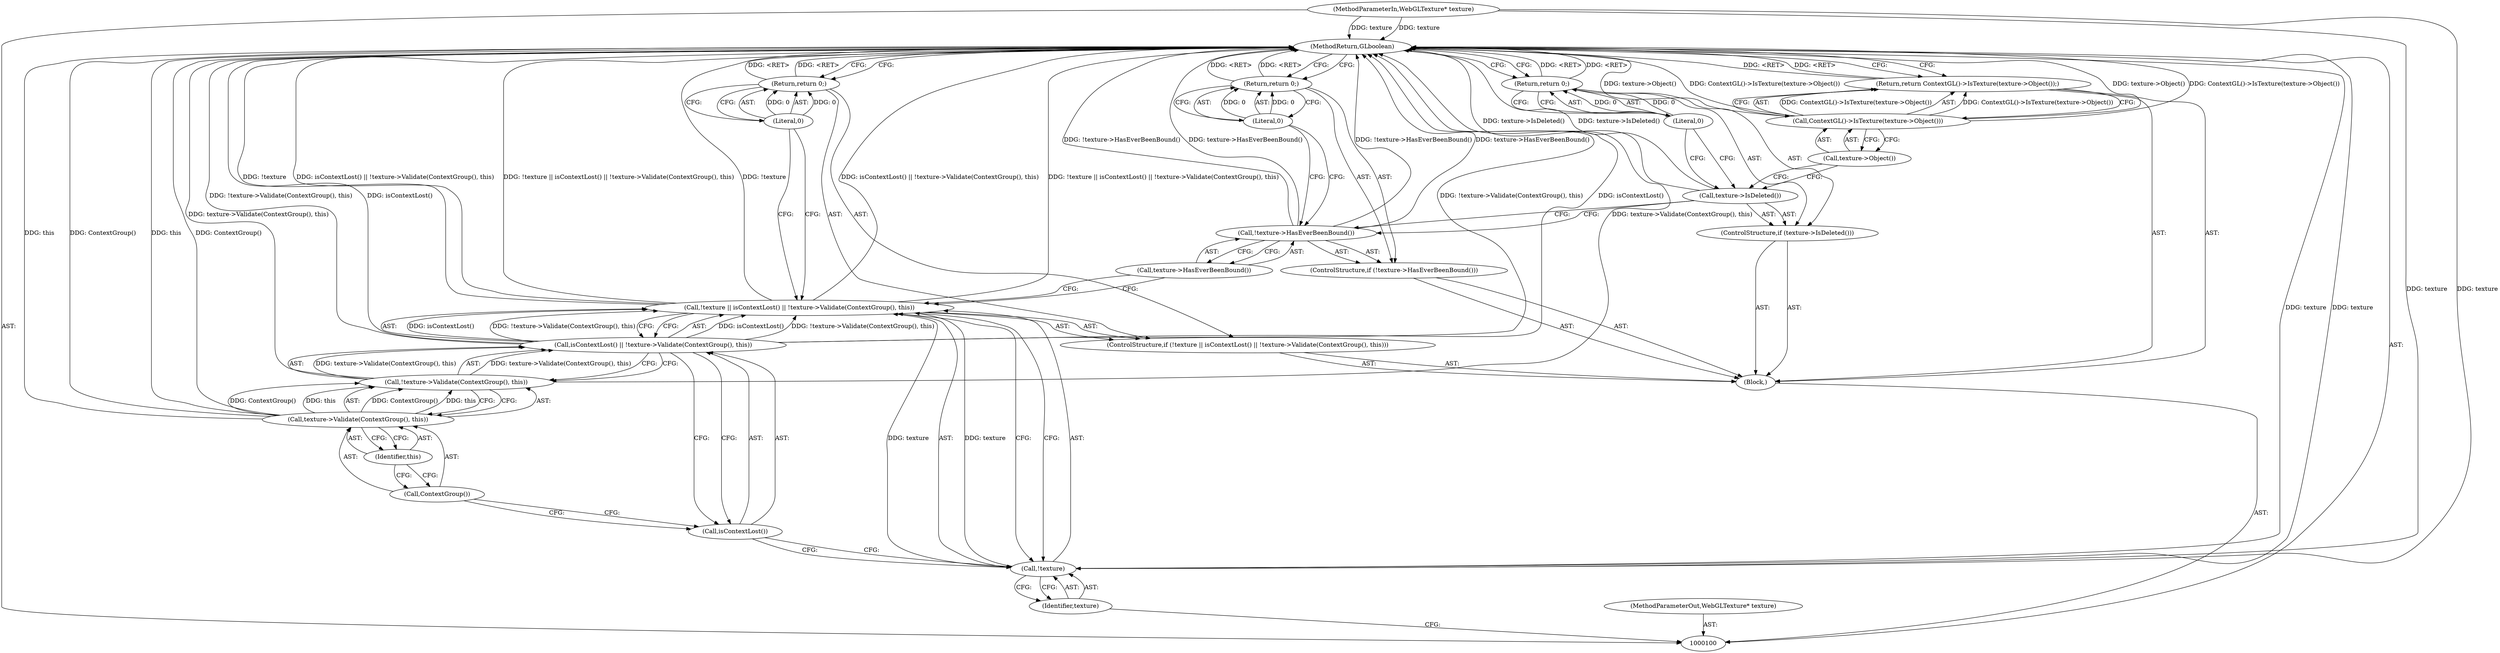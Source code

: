 digraph "0_Chrome_98095c718d7580b5d6715e5bfd8698234ecb4470_10" {
"1000127" [label="(MethodReturn,GLboolean)"];
"1000101" [label="(MethodParameterIn,WebGLTexture* texture)"];
"1000167" [label="(MethodParameterOut,WebGLTexture* texture)"];
"1000102" [label="(Block,)"];
"1000124" [label="(Return,return ContextGL()->IsTexture(texture->Object());)"];
"1000126" [label="(Call,texture->Object())"];
"1000125" [label="(Call,ContextGL()->IsTexture(texture->Object()))"];
"1000107" [label="(Call,isContextLost() || !texture->Validate(ContextGroup(), this))"];
"1000108" [label="(Call,isContextLost())"];
"1000103" [label="(ControlStructure,if (!texture || isContextLost() || !texture->Validate(ContextGroup(), this)))"];
"1000109" [label="(Call,!texture->Validate(ContextGroup(), this))"];
"1000110" [label="(Call,texture->Validate(ContextGroup(), this))"];
"1000111" [label="(Call,ContextGroup())"];
"1000104" [label="(Call,!texture || isContextLost() || !texture->Validate(ContextGroup(), this))"];
"1000105" [label="(Call,!texture)"];
"1000106" [label="(Identifier,texture)"];
"1000112" [label="(Identifier,this)"];
"1000114" [label="(Literal,0)"];
"1000113" [label="(Return,return 0;)"];
"1000115" [label="(ControlStructure,if (!texture->HasEverBeenBound()))"];
"1000116" [label="(Call,!texture->HasEverBeenBound())"];
"1000117" [label="(Call,texture->HasEverBeenBound())"];
"1000119" [label="(Literal,0)"];
"1000118" [label="(Return,return 0;)"];
"1000120" [label="(ControlStructure,if (texture->IsDeleted()))"];
"1000121" [label="(Call,texture->IsDeleted())"];
"1000123" [label="(Literal,0)"];
"1000122" [label="(Return,return 0;)"];
"1000127" -> "1000100"  [label="AST: "];
"1000127" -> "1000113"  [label="CFG: "];
"1000127" -> "1000118"  [label="CFG: "];
"1000127" -> "1000122"  [label="CFG: "];
"1000127" -> "1000124"  [label="CFG: "];
"1000122" -> "1000127"  [label="DDG: <RET>"];
"1000118" -> "1000127"  [label="DDG: <RET>"];
"1000116" -> "1000127"  [label="DDG: texture->HasEverBeenBound()"];
"1000116" -> "1000127"  [label="DDG: !texture->HasEverBeenBound()"];
"1000125" -> "1000127"  [label="DDG: texture->Object()"];
"1000125" -> "1000127"  [label="DDG: ContextGL()->IsTexture(texture->Object())"];
"1000107" -> "1000127"  [label="DDG: isContextLost()"];
"1000107" -> "1000127"  [label="DDG: !texture->Validate(ContextGroup(), this)"];
"1000104" -> "1000127"  [label="DDG: isContextLost() || !texture->Validate(ContextGroup(), this)"];
"1000104" -> "1000127"  [label="DDG: !texture || isContextLost() || !texture->Validate(ContextGroup(), this)"];
"1000104" -> "1000127"  [label="DDG: !texture"];
"1000121" -> "1000127"  [label="DDG: texture->IsDeleted()"];
"1000110" -> "1000127"  [label="DDG: this"];
"1000110" -> "1000127"  [label="DDG: ContextGroup()"];
"1000101" -> "1000127"  [label="DDG: texture"];
"1000109" -> "1000127"  [label="DDG: texture->Validate(ContextGroup(), this)"];
"1000105" -> "1000127"  [label="DDG: texture"];
"1000124" -> "1000127"  [label="DDG: <RET>"];
"1000113" -> "1000127"  [label="DDG: <RET>"];
"1000101" -> "1000100"  [label="AST: "];
"1000101" -> "1000127"  [label="DDG: texture"];
"1000101" -> "1000105"  [label="DDG: texture"];
"1000167" -> "1000100"  [label="AST: "];
"1000102" -> "1000100"  [label="AST: "];
"1000103" -> "1000102"  [label="AST: "];
"1000115" -> "1000102"  [label="AST: "];
"1000120" -> "1000102"  [label="AST: "];
"1000124" -> "1000102"  [label="AST: "];
"1000124" -> "1000102"  [label="AST: "];
"1000124" -> "1000125"  [label="CFG: "];
"1000125" -> "1000124"  [label="AST: "];
"1000127" -> "1000124"  [label="CFG: "];
"1000124" -> "1000127"  [label="DDG: <RET>"];
"1000125" -> "1000124"  [label="DDG: ContextGL()->IsTexture(texture->Object())"];
"1000126" -> "1000125"  [label="AST: "];
"1000126" -> "1000121"  [label="CFG: "];
"1000125" -> "1000126"  [label="CFG: "];
"1000125" -> "1000124"  [label="AST: "];
"1000125" -> "1000126"  [label="CFG: "];
"1000126" -> "1000125"  [label="AST: "];
"1000124" -> "1000125"  [label="CFG: "];
"1000125" -> "1000127"  [label="DDG: texture->Object()"];
"1000125" -> "1000127"  [label="DDG: ContextGL()->IsTexture(texture->Object())"];
"1000125" -> "1000124"  [label="DDG: ContextGL()->IsTexture(texture->Object())"];
"1000107" -> "1000104"  [label="AST: "];
"1000107" -> "1000108"  [label="CFG: "];
"1000107" -> "1000109"  [label="CFG: "];
"1000108" -> "1000107"  [label="AST: "];
"1000109" -> "1000107"  [label="AST: "];
"1000104" -> "1000107"  [label="CFG: "];
"1000107" -> "1000127"  [label="DDG: isContextLost()"];
"1000107" -> "1000127"  [label="DDG: !texture->Validate(ContextGroup(), this)"];
"1000107" -> "1000104"  [label="DDG: isContextLost()"];
"1000107" -> "1000104"  [label="DDG: !texture->Validate(ContextGroup(), this)"];
"1000109" -> "1000107"  [label="DDG: texture->Validate(ContextGroup(), this)"];
"1000108" -> "1000107"  [label="AST: "];
"1000108" -> "1000105"  [label="CFG: "];
"1000111" -> "1000108"  [label="CFG: "];
"1000107" -> "1000108"  [label="CFG: "];
"1000103" -> "1000102"  [label="AST: "];
"1000104" -> "1000103"  [label="AST: "];
"1000113" -> "1000103"  [label="AST: "];
"1000109" -> "1000107"  [label="AST: "];
"1000109" -> "1000110"  [label="CFG: "];
"1000110" -> "1000109"  [label="AST: "];
"1000107" -> "1000109"  [label="CFG: "];
"1000109" -> "1000127"  [label="DDG: texture->Validate(ContextGroup(), this)"];
"1000109" -> "1000107"  [label="DDG: texture->Validate(ContextGroup(), this)"];
"1000110" -> "1000109"  [label="DDG: ContextGroup()"];
"1000110" -> "1000109"  [label="DDG: this"];
"1000110" -> "1000109"  [label="AST: "];
"1000110" -> "1000112"  [label="CFG: "];
"1000111" -> "1000110"  [label="AST: "];
"1000112" -> "1000110"  [label="AST: "];
"1000109" -> "1000110"  [label="CFG: "];
"1000110" -> "1000127"  [label="DDG: this"];
"1000110" -> "1000127"  [label="DDG: ContextGroup()"];
"1000110" -> "1000109"  [label="DDG: ContextGroup()"];
"1000110" -> "1000109"  [label="DDG: this"];
"1000111" -> "1000110"  [label="AST: "];
"1000111" -> "1000108"  [label="CFG: "];
"1000112" -> "1000111"  [label="CFG: "];
"1000104" -> "1000103"  [label="AST: "];
"1000104" -> "1000105"  [label="CFG: "];
"1000104" -> "1000107"  [label="CFG: "];
"1000105" -> "1000104"  [label="AST: "];
"1000107" -> "1000104"  [label="AST: "];
"1000114" -> "1000104"  [label="CFG: "];
"1000117" -> "1000104"  [label="CFG: "];
"1000104" -> "1000127"  [label="DDG: isContextLost() || !texture->Validate(ContextGroup(), this)"];
"1000104" -> "1000127"  [label="DDG: !texture || isContextLost() || !texture->Validate(ContextGroup(), this)"];
"1000104" -> "1000127"  [label="DDG: !texture"];
"1000105" -> "1000104"  [label="DDG: texture"];
"1000107" -> "1000104"  [label="DDG: isContextLost()"];
"1000107" -> "1000104"  [label="DDG: !texture->Validate(ContextGroup(), this)"];
"1000105" -> "1000104"  [label="AST: "];
"1000105" -> "1000106"  [label="CFG: "];
"1000106" -> "1000105"  [label="AST: "];
"1000108" -> "1000105"  [label="CFG: "];
"1000104" -> "1000105"  [label="CFG: "];
"1000105" -> "1000127"  [label="DDG: texture"];
"1000105" -> "1000104"  [label="DDG: texture"];
"1000101" -> "1000105"  [label="DDG: texture"];
"1000106" -> "1000105"  [label="AST: "];
"1000106" -> "1000100"  [label="CFG: "];
"1000105" -> "1000106"  [label="CFG: "];
"1000112" -> "1000110"  [label="AST: "];
"1000112" -> "1000111"  [label="CFG: "];
"1000110" -> "1000112"  [label="CFG: "];
"1000114" -> "1000113"  [label="AST: "];
"1000114" -> "1000104"  [label="CFG: "];
"1000113" -> "1000114"  [label="CFG: "];
"1000114" -> "1000113"  [label="DDG: 0"];
"1000113" -> "1000103"  [label="AST: "];
"1000113" -> "1000114"  [label="CFG: "];
"1000114" -> "1000113"  [label="AST: "];
"1000127" -> "1000113"  [label="CFG: "];
"1000113" -> "1000127"  [label="DDG: <RET>"];
"1000114" -> "1000113"  [label="DDG: 0"];
"1000115" -> "1000102"  [label="AST: "];
"1000116" -> "1000115"  [label="AST: "];
"1000118" -> "1000115"  [label="AST: "];
"1000116" -> "1000115"  [label="AST: "];
"1000116" -> "1000117"  [label="CFG: "];
"1000117" -> "1000116"  [label="AST: "];
"1000119" -> "1000116"  [label="CFG: "];
"1000121" -> "1000116"  [label="CFG: "];
"1000116" -> "1000127"  [label="DDG: texture->HasEverBeenBound()"];
"1000116" -> "1000127"  [label="DDG: !texture->HasEverBeenBound()"];
"1000117" -> "1000116"  [label="AST: "];
"1000117" -> "1000104"  [label="CFG: "];
"1000116" -> "1000117"  [label="CFG: "];
"1000119" -> "1000118"  [label="AST: "];
"1000119" -> "1000116"  [label="CFG: "];
"1000118" -> "1000119"  [label="CFG: "];
"1000119" -> "1000118"  [label="DDG: 0"];
"1000118" -> "1000115"  [label="AST: "];
"1000118" -> "1000119"  [label="CFG: "];
"1000119" -> "1000118"  [label="AST: "];
"1000127" -> "1000118"  [label="CFG: "];
"1000118" -> "1000127"  [label="DDG: <RET>"];
"1000119" -> "1000118"  [label="DDG: 0"];
"1000120" -> "1000102"  [label="AST: "];
"1000121" -> "1000120"  [label="AST: "];
"1000122" -> "1000120"  [label="AST: "];
"1000121" -> "1000120"  [label="AST: "];
"1000121" -> "1000116"  [label="CFG: "];
"1000123" -> "1000121"  [label="CFG: "];
"1000126" -> "1000121"  [label="CFG: "];
"1000121" -> "1000127"  [label="DDG: texture->IsDeleted()"];
"1000123" -> "1000122"  [label="AST: "];
"1000123" -> "1000121"  [label="CFG: "];
"1000122" -> "1000123"  [label="CFG: "];
"1000123" -> "1000122"  [label="DDG: 0"];
"1000122" -> "1000120"  [label="AST: "];
"1000122" -> "1000123"  [label="CFG: "];
"1000123" -> "1000122"  [label="AST: "];
"1000127" -> "1000122"  [label="CFG: "];
"1000122" -> "1000127"  [label="DDG: <RET>"];
"1000123" -> "1000122"  [label="DDG: 0"];
}
